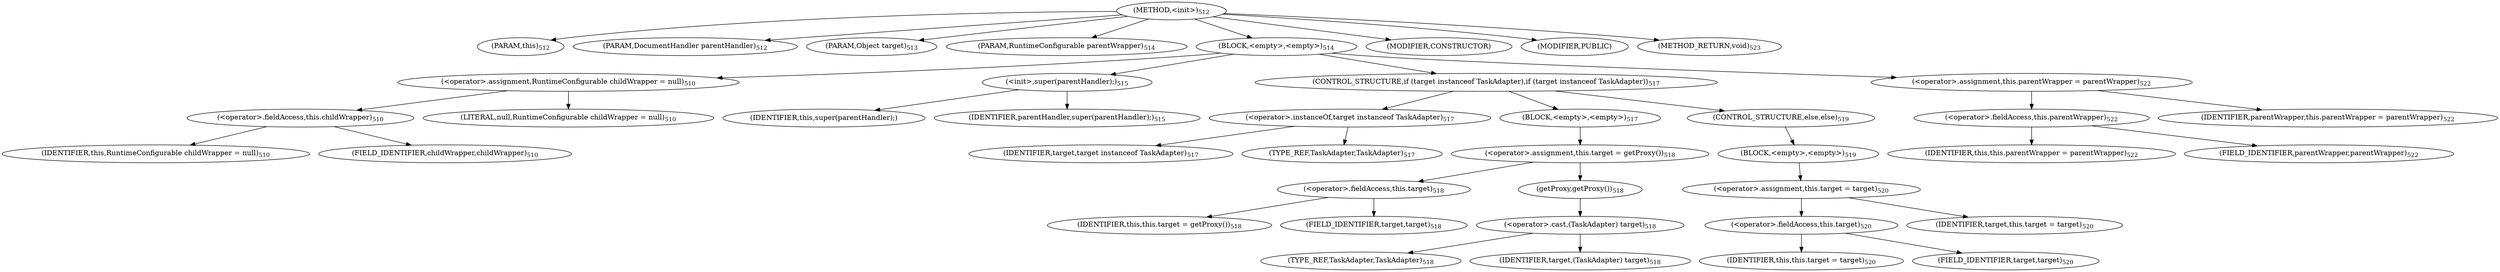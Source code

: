 digraph "&lt;init&gt;" {  
"1623" [label = <(METHOD,&lt;init&gt;)<SUB>512</SUB>> ]
"91" [label = <(PARAM,this)<SUB>512</SUB>> ]
"1624" [label = <(PARAM,DocumentHandler parentHandler)<SUB>512</SUB>> ]
"1625" [label = <(PARAM,Object target)<SUB>513</SUB>> ]
"1626" [label = <(PARAM,RuntimeConfigurable parentWrapper)<SUB>514</SUB>> ]
"1627" [label = <(BLOCK,&lt;empty&gt;,&lt;empty&gt;)<SUB>514</SUB>> ]
"1628" [label = <(&lt;operator&gt;.assignment,RuntimeConfigurable childWrapper = null)<SUB>510</SUB>> ]
"1629" [label = <(&lt;operator&gt;.fieldAccess,this.childWrapper)<SUB>510</SUB>> ]
"1630" [label = <(IDENTIFIER,this,RuntimeConfigurable childWrapper = null)<SUB>510</SUB>> ]
"1631" [label = <(FIELD_IDENTIFIER,childWrapper,childWrapper)<SUB>510</SUB>> ]
"1632" [label = <(LITERAL,null,RuntimeConfigurable childWrapper = null)<SUB>510</SUB>> ]
"1633" [label = <(&lt;init&gt;,super(parentHandler);)<SUB>515</SUB>> ]
"90" [label = <(IDENTIFIER,this,super(parentHandler);)> ]
"1634" [label = <(IDENTIFIER,parentHandler,super(parentHandler);)<SUB>515</SUB>> ]
"1635" [label = <(CONTROL_STRUCTURE,if (target instanceof TaskAdapter),if (target instanceof TaskAdapter))<SUB>517</SUB>> ]
"1636" [label = <(&lt;operator&gt;.instanceOf,target instanceof TaskAdapter)<SUB>517</SUB>> ]
"1637" [label = <(IDENTIFIER,target,target instanceof TaskAdapter)<SUB>517</SUB>> ]
"1638" [label = <(TYPE_REF,TaskAdapter,TaskAdapter)<SUB>517</SUB>> ]
"1639" [label = <(BLOCK,&lt;empty&gt;,&lt;empty&gt;)<SUB>517</SUB>> ]
"1640" [label = <(&lt;operator&gt;.assignment,this.target = getProxy())<SUB>518</SUB>> ]
"1641" [label = <(&lt;operator&gt;.fieldAccess,this.target)<SUB>518</SUB>> ]
"92" [label = <(IDENTIFIER,this,this.target = getProxy())<SUB>518</SUB>> ]
"1642" [label = <(FIELD_IDENTIFIER,target,target)<SUB>518</SUB>> ]
"1643" [label = <(getProxy,getProxy())<SUB>518</SUB>> ]
"1644" [label = <(&lt;operator&gt;.cast,(TaskAdapter) target)<SUB>518</SUB>> ]
"1645" [label = <(TYPE_REF,TaskAdapter,TaskAdapter)<SUB>518</SUB>> ]
"1646" [label = <(IDENTIFIER,target,(TaskAdapter) target)<SUB>518</SUB>> ]
"1647" [label = <(CONTROL_STRUCTURE,else,else)<SUB>519</SUB>> ]
"1648" [label = <(BLOCK,&lt;empty&gt;,&lt;empty&gt;)<SUB>519</SUB>> ]
"1649" [label = <(&lt;operator&gt;.assignment,this.target = target)<SUB>520</SUB>> ]
"1650" [label = <(&lt;operator&gt;.fieldAccess,this.target)<SUB>520</SUB>> ]
"93" [label = <(IDENTIFIER,this,this.target = target)<SUB>520</SUB>> ]
"1651" [label = <(FIELD_IDENTIFIER,target,target)<SUB>520</SUB>> ]
"1652" [label = <(IDENTIFIER,target,this.target = target)<SUB>520</SUB>> ]
"1653" [label = <(&lt;operator&gt;.assignment,this.parentWrapper = parentWrapper)<SUB>522</SUB>> ]
"1654" [label = <(&lt;operator&gt;.fieldAccess,this.parentWrapper)<SUB>522</SUB>> ]
"94" [label = <(IDENTIFIER,this,this.parentWrapper = parentWrapper)<SUB>522</SUB>> ]
"1655" [label = <(FIELD_IDENTIFIER,parentWrapper,parentWrapper)<SUB>522</SUB>> ]
"1656" [label = <(IDENTIFIER,parentWrapper,this.parentWrapper = parentWrapper)<SUB>522</SUB>> ]
"1657" [label = <(MODIFIER,CONSTRUCTOR)> ]
"1658" [label = <(MODIFIER,PUBLIC)> ]
"1659" [label = <(METHOD_RETURN,void)<SUB>523</SUB>> ]
  "1623" -> "91" 
  "1623" -> "1624" 
  "1623" -> "1625" 
  "1623" -> "1626" 
  "1623" -> "1627" 
  "1623" -> "1657" 
  "1623" -> "1658" 
  "1623" -> "1659" 
  "1627" -> "1628" 
  "1627" -> "1633" 
  "1627" -> "1635" 
  "1627" -> "1653" 
  "1628" -> "1629" 
  "1628" -> "1632" 
  "1629" -> "1630" 
  "1629" -> "1631" 
  "1633" -> "90" 
  "1633" -> "1634" 
  "1635" -> "1636" 
  "1635" -> "1639" 
  "1635" -> "1647" 
  "1636" -> "1637" 
  "1636" -> "1638" 
  "1639" -> "1640" 
  "1640" -> "1641" 
  "1640" -> "1643" 
  "1641" -> "92" 
  "1641" -> "1642" 
  "1643" -> "1644" 
  "1644" -> "1645" 
  "1644" -> "1646" 
  "1647" -> "1648" 
  "1648" -> "1649" 
  "1649" -> "1650" 
  "1649" -> "1652" 
  "1650" -> "93" 
  "1650" -> "1651" 
  "1653" -> "1654" 
  "1653" -> "1656" 
  "1654" -> "94" 
  "1654" -> "1655" 
}
